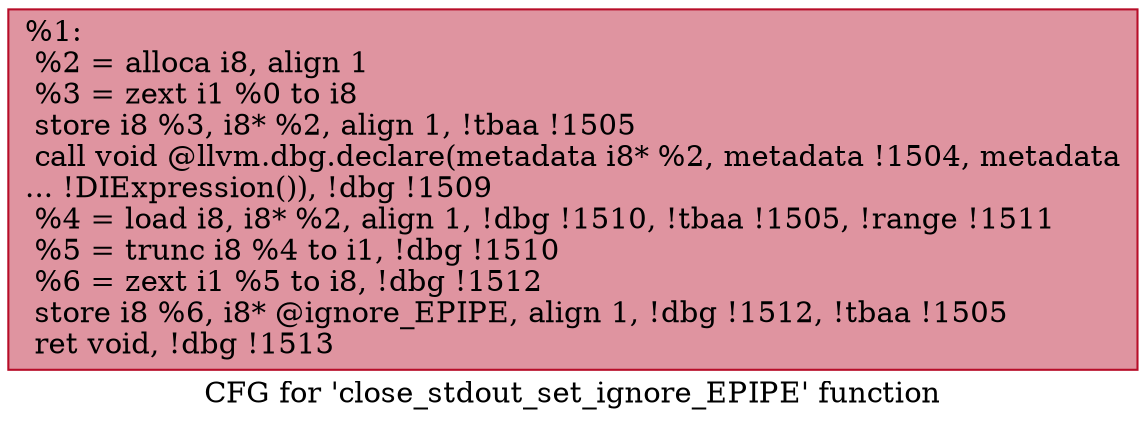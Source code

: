 digraph "CFG for 'close_stdout_set_ignore_EPIPE' function" {
	label="CFG for 'close_stdout_set_ignore_EPIPE' function";

	Node0x133e5c0 [shape=record,color="#b70d28ff", style=filled, fillcolor="#b70d2870",label="{%1:\l  %2 = alloca i8, align 1\l  %3 = zext i1 %0 to i8\l  store i8 %3, i8* %2, align 1, !tbaa !1505\l  call void @llvm.dbg.declare(metadata i8* %2, metadata !1504, metadata\l... !DIExpression()), !dbg !1509\l  %4 = load i8, i8* %2, align 1, !dbg !1510, !tbaa !1505, !range !1511\l  %5 = trunc i8 %4 to i1, !dbg !1510\l  %6 = zext i1 %5 to i8, !dbg !1512\l  store i8 %6, i8* @ignore_EPIPE, align 1, !dbg !1512, !tbaa !1505\l  ret void, !dbg !1513\l}"];
}
